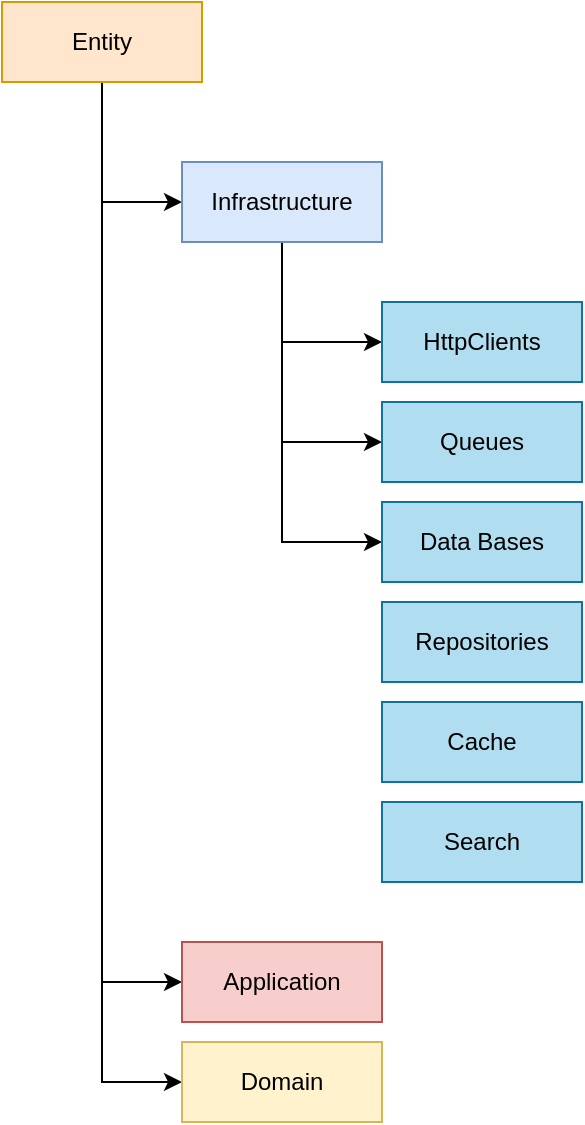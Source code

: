 <mxfile version="20.6.2" type="github">
  <diagram id="2ZsqQe0dOqjN9ybj5MjV" name="Page-1">
    <mxGraphModel dx="1018" dy="690" grid="1" gridSize="10" guides="1" tooltips="1" connect="1" arrows="1" fold="1" page="1" pageScale="1" pageWidth="850" pageHeight="1100" math="0" shadow="0">
      <root>
        <mxCell id="0" />
        <mxCell id="1" parent="0" />
        <mxCell id="lxGiYIYCSCongt8XNovX-3" style="edgeStyle=orthogonalEdgeStyle;rounded=0;orthogonalLoop=1;jettySize=auto;html=1;entryX=0;entryY=0.5;entryDx=0;entryDy=0;" edge="1" parent="1" source="lxGiYIYCSCongt8XNovX-1" target="lxGiYIYCSCongt8XNovX-2">
          <mxGeometry relative="1" as="geometry" />
        </mxCell>
        <mxCell id="lxGiYIYCSCongt8XNovX-6" style="edgeStyle=orthogonalEdgeStyle;rounded=0;orthogonalLoop=1;jettySize=auto;html=1;entryX=0;entryY=0.5;entryDx=0;entryDy=0;" edge="1" parent="1" source="lxGiYIYCSCongt8XNovX-1" target="lxGiYIYCSCongt8XNovX-4">
          <mxGeometry relative="1" as="geometry" />
        </mxCell>
        <mxCell id="lxGiYIYCSCongt8XNovX-7" style="edgeStyle=orthogonalEdgeStyle;rounded=0;orthogonalLoop=1;jettySize=auto;html=1;entryX=0;entryY=0.5;entryDx=0;entryDy=0;" edge="1" parent="1" source="lxGiYIYCSCongt8XNovX-1" target="lxGiYIYCSCongt8XNovX-5">
          <mxGeometry relative="1" as="geometry" />
        </mxCell>
        <mxCell id="lxGiYIYCSCongt8XNovX-1" value="Entity" style="whiteSpace=wrap;html=1;align=center;fillColor=#ffe6cc;strokeColor=#d79b00;" vertex="1" parent="1">
          <mxGeometry x="110" y="40" width="100" height="40" as="geometry" />
        </mxCell>
        <mxCell id="lxGiYIYCSCongt8XNovX-14" style="edgeStyle=orthogonalEdgeStyle;rounded=0;orthogonalLoop=1;jettySize=auto;html=1;entryX=0;entryY=0.5;entryDx=0;entryDy=0;" edge="1" parent="1" source="lxGiYIYCSCongt8XNovX-2" target="lxGiYIYCSCongt8XNovX-8">
          <mxGeometry relative="1" as="geometry" />
        </mxCell>
        <mxCell id="lxGiYIYCSCongt8XNovX-16" style="edgeStyle=orthogonalEdgeStyle;rounded=0;orthogonalLoop=1;jettySize=auto;html=1;entryX=0;entryY=0.5;entryDx=0;entryDy=0;" edge="1" parent="1" source="lxGiYIYCSCongt8XNovX-2" target="lxGiYIYCSCongt8XNovX-9">
          <mxGeometry relative="1" as="geometry">
            <mxPoint x="290" y="260" as="targetPoint" />
          </mxGeometry>
        </mxCell>
        <mxCell id="lxGiYIYCSCongt8XNovX-17" style="edgeStyle=orthogonalEdgeStyle;rounded=0;orthogonalLoop=1;jettySize=auto;html=1;entryX=0;entryY=0.5;entryDx=0;entryDy=0;" edge="1" parent="1" source="lxGiYIYCSCongt8XNovX-2" target="lxGiYIYCSCongt8XNovX-10">
          <mxGeometry relative="1" as="geometry" />
        </mxCell>
        <mxCell id="lxGiYIYCSCongt8XNovX-2" value="Infrastructure" style="whiteSpace=wrap;html=1;align=center;fillColor=#dae8fc;strokeColor=#6c8ebf;" vertex="1" parent="1">
          <mxGeometry x="200" y="120" width="100" height="40" as="geometry" />
        </mxCell>
        <mxCell id="lxGiYIYCSCongt8XNovX-4" value="Application" style="whiteSpace=wrap;html=1;align=center;fillColor=#f8cecc;strokeColor=#b85450;" vertex="1" parent="1">
          <mxGeometry x="200" y="510" width="100" height="40" as="geometry" />
        </mxCell>
        <mxCell id="lxGiYIYCSCongt8XNovX-5" value="Domain" style="whiteSpace=wrap;html=1;align=center;fillColor=#fff2cc;strokeColor=#d6b656;" vertex="1" parent="1">
          <mxGeometry x="200" y="560" width="100" height="40" as="geometry" />
        </mxCell>
        <mxCell id="lxGiYIYCSCongt8XNovX-8" value="HttpClients" style="whiteSpace=wrap;html=1;align=center;fillColor=#b1ddf0;strokeColor=#10739e;" vertex="1" parent="1">
          <mxGeometry x="300" y="190" width="100" height="40" as="geometry" />
        </mxCell>
        <mxCell id="lxGiYIYCSCongt8XNovX-9" value="Queues" style="whiteSpace=wrap;html=1;align=center;fillColor=#b1ddf0;strokeColor=#10739e;" vertex="1" parent="1">
          <mxGeometry x="300" y="240" width="100" height="40" as="geometry" />
        </mxCell>
        <mxCell id="lxGiYIYCSCongt8XNovX-10" value="Data Bases" style="whiteSpace=wrap;html=1;align=center;fillColor=#b1ddf0;strokeColor=#10739e;" vertex="1" parent="1">
          <mxGeometry x="300" y="290" width="100" height="40" as="geometry" />
        </mxCell>
        <mxCell id="lxGiYIYCSCongt8XNovX-11" value="Repositories" style="whiteSpace=wrap;html=1;align=center;fillColor=#b1ddf0;strokeColor=#10739e;" vertex="1" parent="1">
          <mxGeometry x="300" y="340" width="100" height="40" as="geometry" />
        </mxCell>
        <mxCell id="lxGiYIYCSCongt8XNovX-12" value="Cache" style="whiteSpace=wrap;html=1;align=center;fillColor=#b1ddf0;strokeColor=#10739e;" vertex="1" parent="1">
          <mxGeometry x="300" y="390" width="100" height="40" as="geometry" />
        </mxCell>
        <mxCell id="lxGiYIYCSCongt8XNovX-13" value="Search" style="whiteSpace=wrap;html=1;align=center;fillColor=#b1ddf0;strokeColor=#10739e;" vertex="1" parent="1">
          <mxGeometry x="300" y="440" width="100" height="40" as="geometry" />
        </mxCell>
      </root>
    </mxGraphModel>
  </diagram>
</mxfile>
